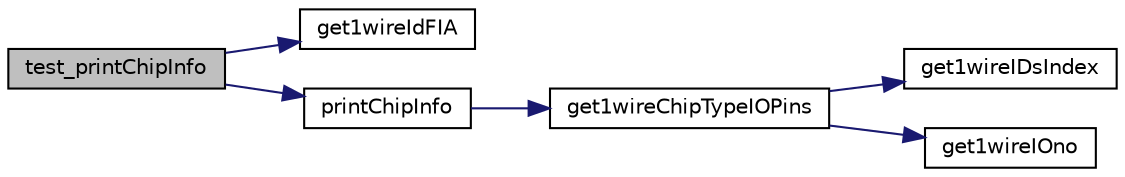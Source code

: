 digraph "test_printChipInfo"
{
 // INTERACTIVE_SVG=YES
 // LATEX_PDF_SIZE
  edge [fontname="Helvetica",fontsize="10",labelfontname="Helvetica",labelfontsize="10"];
  node [fontname="Helvetica",fontsize="10",shape=record];
  rankdir="LR";
  Node1 [label="test_printChipInfo",height=0.2,width=0.4,color="black", fillcolor="grey75", style="filled", fontcolor="black",tooltip=" "];
  Node1 -> Node2 [color="midnightblue",fontsize="10",style="solid"];
  Node2 [label="get1wireIdFIA",height=0.2,width=0.4,color="black", fillcolor="white", style="filled",URL="$1wire_8cpp.html#adc0e43b0bfe532c9150833a40d6ff2d7",tooltip=" "];
  Node1 -> Node3 [color="midnightblue",fontsize="10",style="solid"];
  Node3 [label="printChipInfo",height=0.2,width=0.4,color="black", fillcolor="white", style="filled",URL="$1wire_8cpp.html#a977007cf4daf77a6813d9bd5484e67e1",tooltip=" "];
  Node3 -> Node4 [color="midnightblue",fontsize="10",style="solid"];
  Node4 [label="get1wireChipTypeIOPins",height=0.2,width=0.4,color="black", fillcolor="white", style="filled",URL="$1wire_8cpp.html#a26a5c521594f3f4380de4fe920f669fe",tooltip="Returns the number of IO pins the 1-wire chip has."];
  Node4 -> Node5 [color="midnightblue",fontsize="10",style="solid"];
  Node5 [label="get1wireIDsIndex",height=0.2,width=0.4,color="black", fillcolor="white", style="filled",URL="$1wire_8cpp.html#aa10020cdfdad46fa553fc4a2ee31fd3b",tooltip="set 1-wire chip output. Also updates arrays holding info on switched state etc."];
  Node4 -> Node6 [color="midnightblue",fontsize="10",style="solid"];
  Node6 [label="get1wireIOno",height=0.2,width=0.4,color="black", fillcolor="white", style="filled",URL="$1wire_8cpp.html#a0c2ff7ecc2f15b31cfe75c4598451678",tooltip="Get the number of IO pins the chip has, i.e. 8 for the DS2408."];
}

